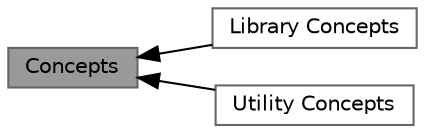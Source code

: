 digraph "Concepts"
{
 // LATEX_PDF_SIZE
  bgcolor="transparent";
  edge [fontname=Helvetica,fontsize=10,labelfontname=Helvetica,labelfontsize=10];
  node [fontname=Helvetica,fontsize=10,shape=box,height=0.2,width=0.4];
  rankdir=LR;
  Node1 [label="Concepts",height=0.2,width=0.4,color="gray40", fillcolor="grey60", style="filled", fontcolor="black",tooltip="List of concepts used in the library. They allow to discriminate between all the defined types of the..."];
  Node3 [label="Library Concepts",height=0.2,width=0.4,color="grey40", fillcolor="white", style="filled",URL="$group__lconcepts.html",tooltip="List of concepts for types that have been defined in this library. They are grouped in different cate..."];
  Node2 [label="Utility Concepts",height=0.2,width=0.4,color="grey40", fillcolor="white", style="filled",URL="$group__uconcepts.html",tooltip="List of utility concepts used in the library, that allows to check and constrain iterators,..."];
  Node1->Node2 [shape=plaintext, dir="back", style="solid"];
  Node1->Node3 [shape=plaintext, dir="back", style="solid"];
}
